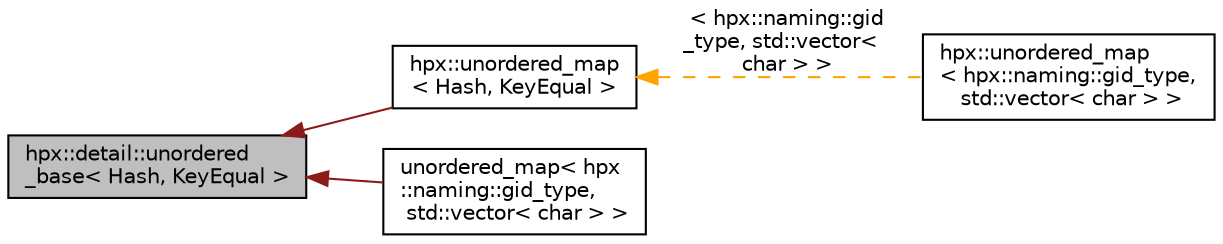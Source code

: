 digraph "hpx::detail::unordered_base&lt; Hash, KeyEqual &gt;"
{
  edge [fontname="Helvetica",fontsize="10",labelfontname="Helvetica",labelfontsize="10"];
  node [fontname="Helvetica",fontsize="10",shape=record];
  rankdir="LR";
  Node0 [label="hpx::detail::unordered\l_base\< Hash, KeyEqual \>",height=0.2,width=0.4,color="black", fillcolor="grey75", style="filled", fontcolor="black"];
  Node0 -> Node1 [dir="back",color="firebrick4",fontsize="10",style="solid",fontname="Helvetica"];
  Node1 [label="hpx::unordered_map\l\< Hash, KeyEqual \>",height=0.2,width=0.4,color="black", fillcolor="white", style="filled",URL="$d7/d51/classhpx_1_1unordered__map.html"];
  Node1 -> Node2 [dir="back",color="orange",fontsize="10",style="dashed",label=" \< hpx::naming::gid\l_type, std::vector\<\l char \> \>" ,fontname="Helvetica"];
  Node2 [label="hpx::unordered_map\l\< hpx::naming::gid_type,\l std::vector\< char \> \>",height=0.2,width=0.4,color="black", fillcolor="white", style="filled",URL="$d7/d51/classhpx_1_1unordered__map.html"];
  Node0 -> Node3 [dir="back",color="firebrick4",fontsize="10",style="solid",fontname="Helvetica"];
  Node3 [label="unordered_map\< hpx\l::naming::gid_type,\l std::vector\< char \> \>",height=0.2,width=0.4,color="black", fillcolor="white", style="filled",URL="$d7/d51/classhpx_1_1unordered__map.html"];
}
